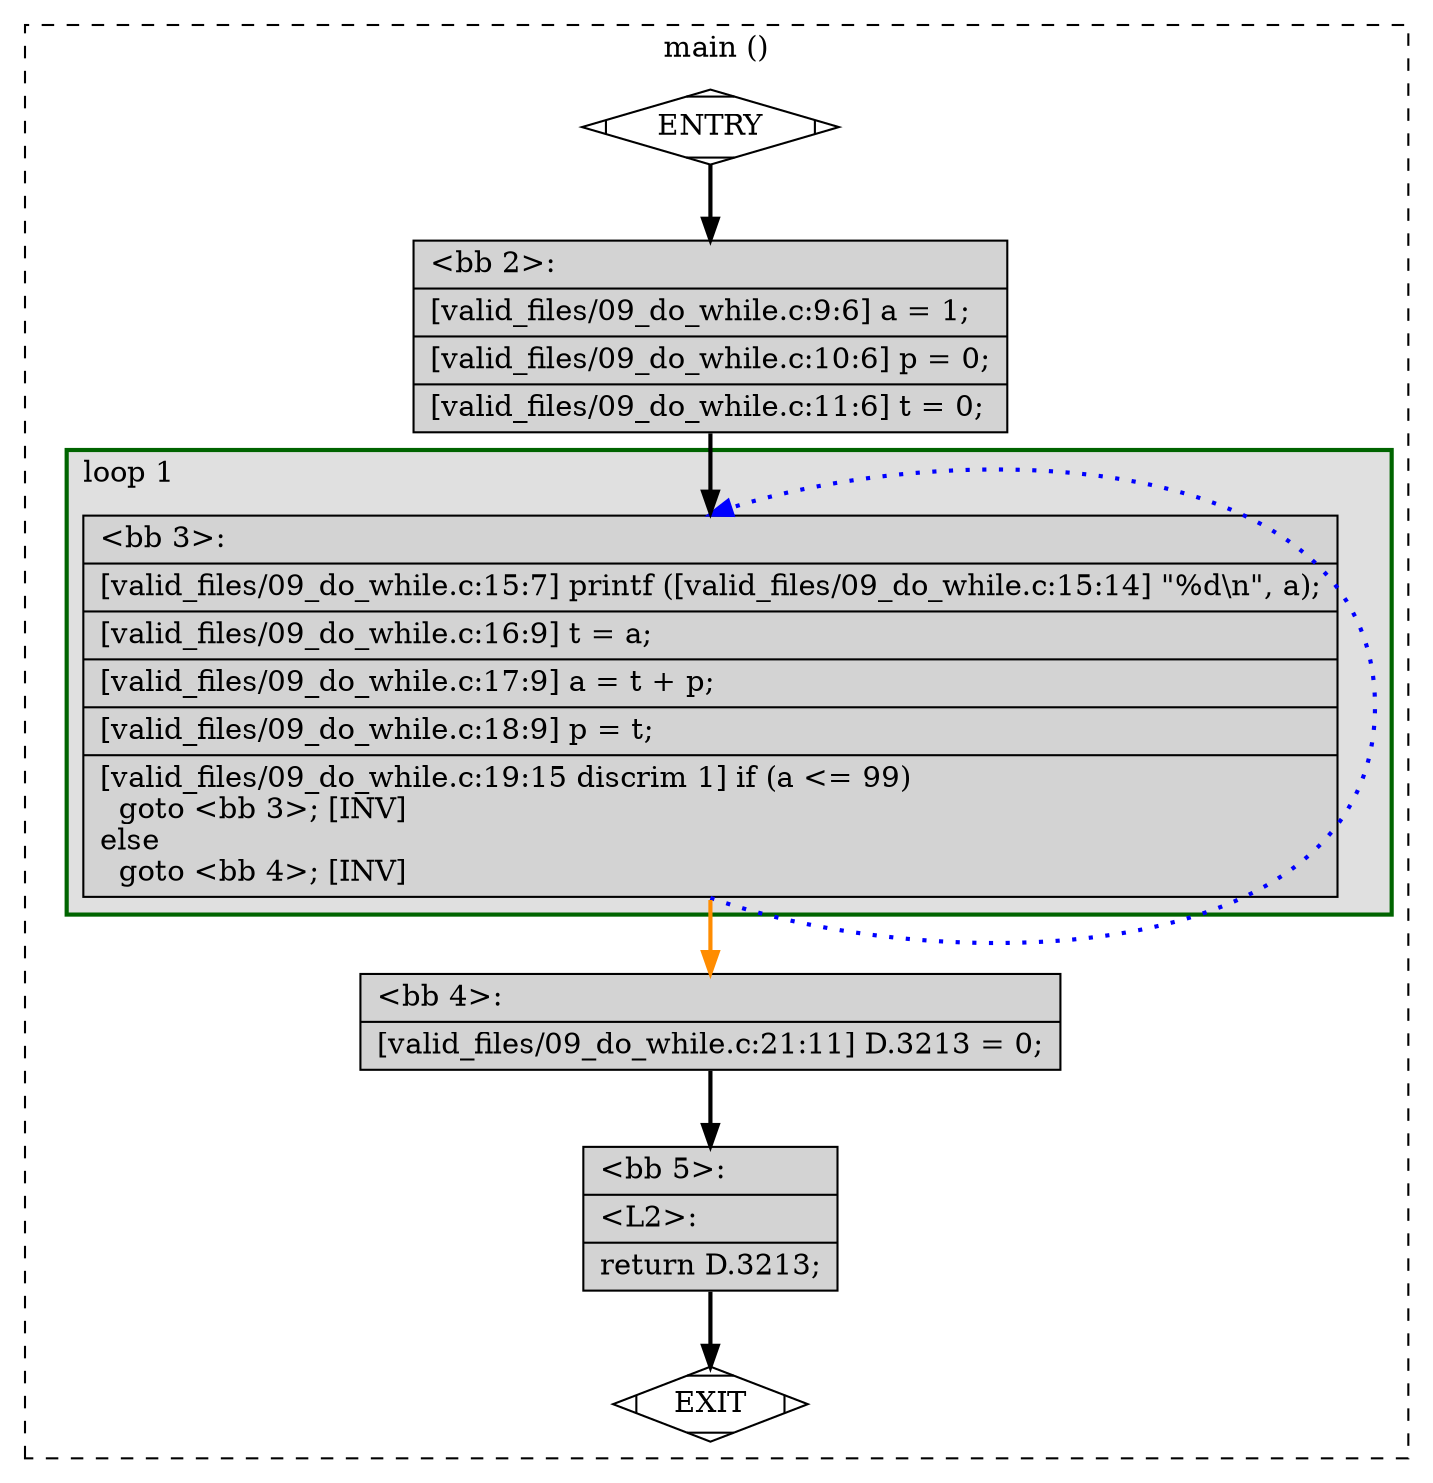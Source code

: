 digraph "a-09_do_while.c.015t.cfg" {
overlap=false;
subgraph "cluster_main" {
	style="dashed";
	color="black";
	label="main ()";
	subgraph cluster_0_1 {
	style="filled";
	color="darkgreen";
	fillcolor="grey88";
	label="loop 1";
	labeljust=l;
	penwidth=2;
	fn_0_basic_block_3 [shape=record,style=filled,fillcolor=lightgrey,label="{\<bb\ 3\>:\l\
|[valid_files/09_do_while.c:15:7]\ printf\ ([valid_files/09_do_while.c:15:14]\ \"%d\\n\",\ a);\l\
|[valid_files/09_do_while.c:16:9]\ t\ =\ a;\l\
|[valid_files/09_do_while.c:17:9]\ a\ =\ t\ +\ p;\l\
|[valid_files/09_do_while.c:18:9]\ p\ =\ t;\l\
|[valid_files/09_do_while.c:19:15\ discrim\ 1]\ if\ (a\ \<=\ 99)\l\
\ \ goto\ \<bb\ 3\>;\ [INV]\l\
else\l\
\ \ goto\ \<bb\ 4\>;\ [INV]\l\
}"];

	}
	fn_0_basic_block_0 [shape=Mdiamond,style=filled,fillcolor=white,label="ENTRY"];

	fn_0_basic_block_1 [shape=Mdiamond,style=filled,fillcolor=white,label="EXIT"];

	fn_0_basic_block_2 [shape=record,style=filled,fillcolor=lightgrey,label="{\<bb\ 2\>:\l\
|[valid_files/09_do_while.c:9:6]\ a\ =\ 1;\l\
|[valid_files/09_do_while.c:10:6]\ p\ =\ 0;\l\
|[valid_files/09_do_while.c:11:6]\ t\ =\ 0;\l\
}"];

	fn_0_basic_block_4 [shape=record,style=filled,fillcolor=lightgrey,label="{\<bb\ 4\>:\l\
|[valid_files/09_do_while.c:21:11]\ D.3213\ =\ 0;\l\
}"];

	fn_0_basic_block_5 [shape=record,style=filled,fillcolor=lightgrey,label="{\<bb\ 5\>:\l\
|\<L2\>:\l\
|return\ D.3213;\l\
}"];

	fn_0_basic_block_0:s -> fn_0_basic_block_2:n [style="solid,bold",color=black,weight=100,constraint=true];
	fn_0_basic_block_2:s -> fn_0_basic_block_3:n [style="solid,bold",color=black,weight=100,constraint=true];
	fn_0_basic_block_3:s -> fn_0_basic_block_3:n [style="dotted,bold",color=blue,weight=10,constraint=false];
	fn_0_basic_block_3:s -> fn_0_basic_block_4:n [style="solid,bold",color=darkorange,weight=10,constraint=true];
	fn_0_basic_block_4:s -> fn_0_basic_block_5:n [style="solid,bold",color=black,weight=100,constraint=true];
	fn_0_basic_block_5:s -> fn_0_basic_block_1:n [style="solid,bold",color=black,weight=10,constraint=true];
	fn_0_basic_block_0:s -> fn_0_basic_block_1:n [style="invis",constraint=true];
}
}

